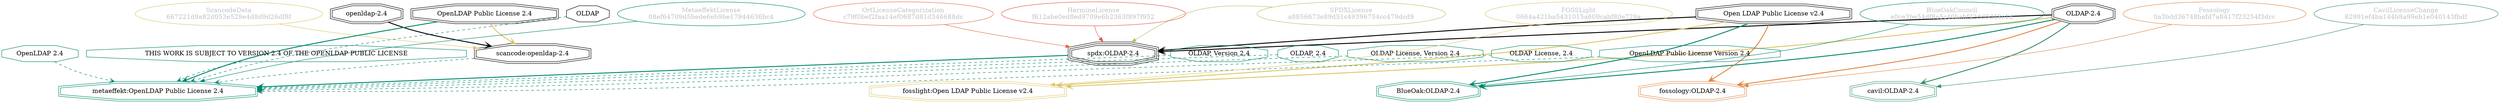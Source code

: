 strict digraph {
    node [shape=box];
    graph [splines=curved];
    3431 [label="SPDXLicense\na8856673e89d51c49396754cc479dcd9"
         ,fontcolor=gray
         ,color="#b8bf62"
         ,fillcolor="beige;1"
         ,shape=ellipse];
    3432 [label="spdx:OLDAP-2.4"
         ,shape=tripleoctagon];
    3433 [label="OLDAP-2.4"
         ,shape=doubleoctagon];
    3434 [label="Open LDAP Public License v2.4"
         ,shape=doubleoctagon];
    8944 [label="BlueOakCouncil\ne0ce3be54df8e5c40babf42dd0d48e1d"
         ,fontcolor=gray
         ,color="#00876c"
         ,fillcolor="beige;1"
         ,shape=ellipse];
    8945 [label="BlueOak:OLDAP-2.4"
         ,color="#00876c"
         ,shape=doubleoctagon];
    21434 [label="ScancodeData\n667221d9a82d053e529e4d8d9d26df8f"
          ,fontcolor=gray
          ,color="#dac767"
          ,fillcolor="beige;1"
          ,shape=ellipse];
    21435 [label="scancode:openldap-2.4"
          ,shape=doubleoctagon];
    21436 [label="openldap-2.4"
          ,shape=doubleoctagon];
    21437 [label="OpenLDAP Public License 2.4"
          ,shape=doubleoctagon];
    27057 [label="Fossology\n0a3bdd36748bafd7a8417f23254f3dcc"
          ,fontcolor=gray
          ,color="#e18745"
          ,fillcolor="beige;1"
          ,shape=ellipse];
    27058 [label="fossology:OLDAP-2.4"
          ,color="#e18745"
          ,shape=doubleoctagon];
    27265 [label=OLDAP
          ,shape=octagon];
    35143 [label="OrtLicenseCategorization\nc79f0bef2faa14ef0687d81d346688dc"
          ,fontcolor=gray
          ,color="#e06f45"
          ,fillcolor="beige;1"
          ,shape=ellipse];
    37347 [label="CavilLicenseChange\n82991ef4ba144b8a99eb1e040143fbdf"
          ,fontcolor=gray
          ,color="#379469"
          ,fillcolor="beige;1"
          ,shape=ellipse];
    37348 [label="cavil:OLDAP-2.4"
          ,color="#379469"
          ,shape=doubleoctagon];
    46401 [label="MetaeffektLicense\n08ef64709d5bede6eb9be17944636bc4"
          ,fontcolor=gray
          ,color="#00876c"
          ,fillcolor="beige;1"
          ,shape=ellipse];
    46402 [label="metaeffekt:OpenLDAP Public License 2.4"
          ,color="#00876c"
          ,shape=doubleoctagon];
    46403 [label="OLDAP, Version 2.4"
          ,color="#00876c"
          ,shape=octagon];
    46404 [label="OLDAP, 2.4"
          ,color="#00876c"
          ,shape=octagon];
    46405 [label="OLDAP License, Version 2.4"
          ,color="#00876c"
          ,shape=octagon];
    46406 [label="OLDAP License, 2.4"
          ,color="#00876c"
          ,shape=octagon];
    46407 [label="OpenLDAP Public License Version 2.4"
          ,color="#00876c"
          ,shape=octagon];
    46408 [label="OpenLDAP 2.4"
          ,color="#00876c"
          ,shape=octagon];
    46409 [label="THIS WORK IS SUBJECT TO VERSION 2.4 OF THE OPENLDAP PUBLIC LICENSE"
          ,color="#00876c"
          ,shape=octagon];
    50056 [label="HermineLicense\nf612abe0ed8ed9709e6b2363f897f952"
          ,fontcolor=gray
          ,color="#dc574a"
          ,fillcolor="beige;1"
          ,shape=ellipse];
    51036 [label="FOSSLight\n0664a421ba5431015a609cabf80e729a"
          ,fontcolor=gray
          ,color="#dac767"
          ,fillcolor="beige;1"
          ,shape=ellipse];
    51037 [label="fosslight:Open LDAP Public License v2.4"
          ,color="#dac767"
          ,shape=doubleoctagon];
    3431 -> 3432 [weight=0.5
                 ,color="#b8bf62"];
    3432 -> 46402 [style=bold
                  ,arrowhead=vee
                  ,weight=0.7
                  ,color="#00876c"];
    3433 -> 3432 [style=bold
                 ,arrowhead=vee
                 ,weight=0.7];
    3433 -> 8945 [style=bold
                 ,arrowhead=vee
                 ,weight=0.7
                 ,color="#00876c"];
    3433 -> 27058 [style=bold
                  ,arrowhead=vee
                  ,weight=0.7
                  ,color="#e18745"];
    3433 -> 37348 [style=bold
                  ,arrowhead=vee
                  ,weight=0.7
                  ,color="#379469"];
    3433 -> 37348 [style=bold
                  ,arrowhead=vee
                  ,weight=0.7
                  ,color="#379469"];
    3433 -> 51037 [style=bold
                  ,arrowhead=vee
                  ,weight=0.7
                  ,color="#dac767"];
    3434 -> 3432 [style=bold
                 ,arrowhead=vee
                 ,weight=0.7];
    3434 -> 8945 [style=bold
                 ,arrowhead=vee
                 ,weight=0.7
                 ,color="#00876c"];
    3434 -> 27058 [style=bold
                  ,arrowhead=vee
                  ,weight=0.7
                  ,color="#e18745"];
    3434 -> 51037 [style=bold
                  ,arrowhead=vee
                  ,weight=0.7
                  ,color="#dac767"];
    8944 -> 8945 [weight=0.5
                 ,color="#00876c"];
    21434 -> 21435 [weight=0.5
                   ,color="#dac767"];
    21435 -> 46402 [style=dashed
                   ,arrowhead=vee
                   ,weight=0.5
                   ,color="#00876c"];
    21436 -> 21435 [style=bold
                   ,arrowhead=vee
                   ,weight=0.7];
    21437 -> 21435 [style=bold
                   ,arrowhead=vee
                   ,weight=0.7
                   ,color="#dac767"];
    21437 -> 46402 [style=bold
                   ,arrowhead=vee
                   ,weight=0.7
                   ,color="#00876c"];
    27057 -> 27058 [weight=0.5
                   ,color="#e18745"];
    27265 -> 46402 [style=dashed
                   ,arrowhead=vee
                   ,weight=0.5
                   ,color="#00876c"];
    35143 -> 3432 [weight=0.5
                  ,color="#e06f45"];
    37347 -> 37348 [weight=0.5
                   ,color="#379469"];
    46401 -> 46402 [weight=0.5
                   ,color="#00876c"];
    46403 -> 46402 [style=dashed
                   ,arrowhead=vee
                   ,weight=0.5
                   ,color="#00876c"];
    46404 -> 46402 [style=dashed
                   ,arrowhead=vee
                   ,weight=0.5
                   ,color="#00876c"];
    46405 -> 46402 [style=dashed
                   ,arrowhead=vee
                   ,weight=0.5
                   ,color="#00876c"];
    46406 -> 46402 [style=dashed
                   ,arrowhead=vee
                   ,weight=0.5
                   ,color="#00876c"];
    46407 -> 46402 [style=dashed
                   ,arrowhead=vee
                   ,weight=0.5
                   ,color="#00876c"];
    46408 -> 46402 [style=dashed
                   ,arrowhead=vee
                   ,weight=0.5
                   ,color="#00876c"];
    46409 -> 46402 [style=dashed
                   ,arrowhead=vee
                   ,weight=0.5
                   ,color="#00876c"];
    50056 -> 3432 [weight=0.5
                  ,color="#dc574a"];
    51036 -> 51037 [weight=0.5
                   ,color="#dac767"];
}
